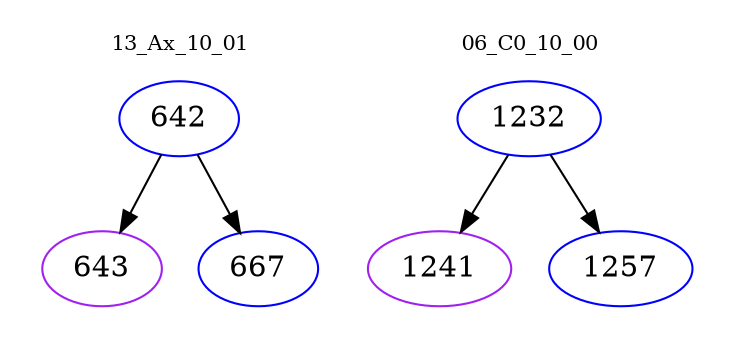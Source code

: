 digraph{
subgraph cluster_0 {
color = white
label = "13_Ax_10_01";
fontsize=10;
T0_642 [label="642", color="blue"]
T0_642 -> T0_643 [color="black"]
T0_643 [label="643", color="purple"]
T0_642 -> T0_667 [color="black"]
T0_667 [label="667", color="blue"]
}
subgraph cluster_1 {
color = white
label = "06_C0_10_00";
fontsize=10;
T1_1232 [label="1232", color="blue"]
T1_1232 -> T1_1241 [color="black"]
T1_1241 [label="1241", color="purple"]
T1_1232 -> T1_1257 [color="black"]
T1_1257 [label="1257", color="blue"]
}
}
